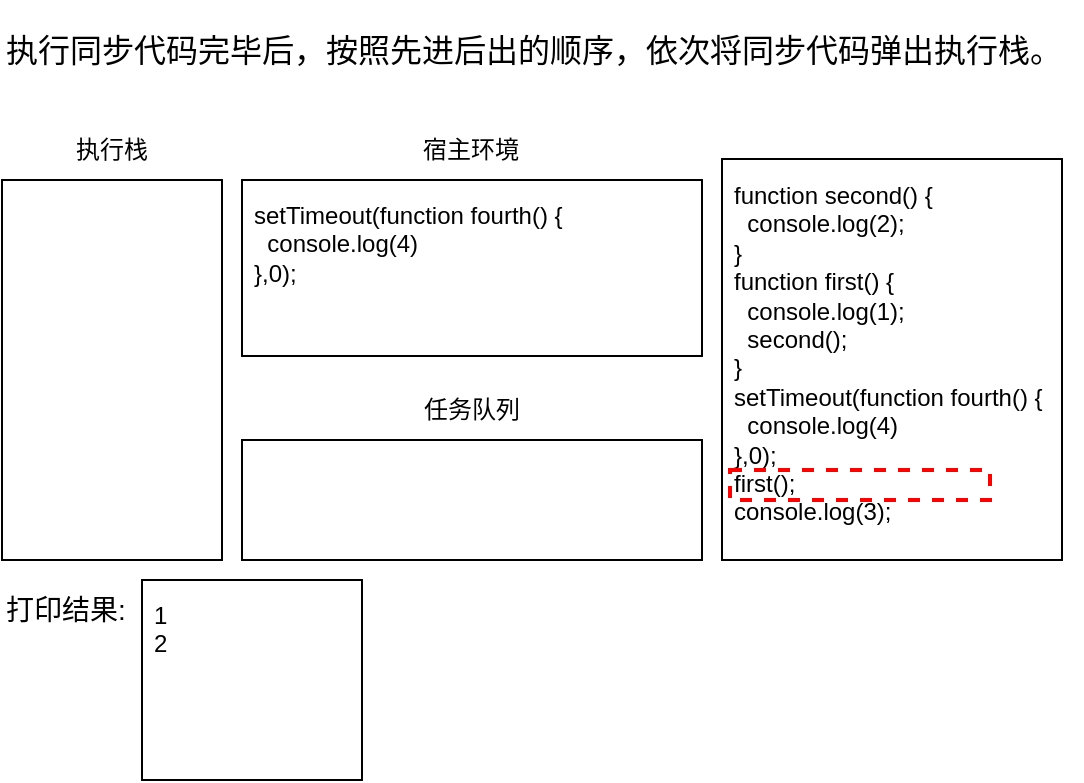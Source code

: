 <mxfile version="21.6.1" type="device" pages="2">
  <diagram name="事件循环" id="zlUdtdT9eII4_o3EeiM1">
    <mxGraphModel dx="954" dy="674" grid="1" gridSize="10" guides="1" tooltips="1" connect="1" arrows="1" fold="1" page="1" pageScale="1" pageWidth="827" pageHeight="1169" math="0" shadow="0">
      <root>
        <mxCell id="0" />
        <mxCell id="1" parent="0" />
        <mxCell id="U76VBTNHR9buu1vw7rCR-1" value="&lt;div&gt;function second() {&lt;/div&gt;&lt;div&gt;&amp;nbsp; console.log(2);&lt;/div&gt;&lt;div&gt;}&lt;/div&gt;&lt;div&gt;function first() {&lt;/div&gt;&lt;div&gt;&amp;nbsp; console.log(1);&lt;/div&gt;&lt;div&gt;&amp;nbsp; second();&lt;/div&gt;&lt;div&gt;}&lt;/div&gt;&lt;div&gt;setTimeout(function fourth() {&lt;/div&gt;&lt;div&gt;&amp;nbsp; console.log(4)&lt;/div&gt;&lt;div&gt;},0);&lt;/div&gt;&lt;div&gt;first();&lt;/div&gt;&lt;div&gt;console.log(3);&lt;/div&gt;" style="rounded=0;whiteSpace=wrap;html=1;align=left;verticalAlign=top;spacing=6;horizontal=1;labelBackgroundColor=none;labelBorderColor=none;" parent="1" vertex="1">
          <mxGeometry x="490" y="219.5" width="170" height="200.5" as="geometry" />
        </mxCell>
        <mxCell id="4Lukv0WDFPyKIsfIGV4d-11" value="" style="group" parent="1" vertex="1" connectable="0">
          <mxGeometry x="250" y="200" width="230" height="118" as="geometry" />
        </mxCell>
        <mxCell id="4Lukv0WDFPyKIsfIGV4d-1" value="&lt;div style=&quot;border-color: var(--border-color);&quot;&gt;setTimeout(function fourth() {&lt;/div&gt;&lt;div style=&quot;border-color: var(--border-color);&quot;&gt;&amp;nbsp; console.log(4)&lt;/div&gt;&lt;div style=&quot;border-color: var(--border-color);&quot;&gt;},0);&lt;/div&gt;" style="rounded=0;whiteSpace=wrap;html=1;container=0;align=left;verticalAlign=top;spacing=6;" parent="4Lukv0WDFPyKIsfIGV4d-11" vertex="1">
          <mxGeometry y="30" width="230" height="88" as="geometry" />
        </mxCell>
        <mxCell id="4Lukv0WDFPyKIsfIGV4d-9" value="宿主环境" style="text;html=1;strokeColor=none;fillColor=none;align=center;verticalAlign=middle;whiteSpace=wrap;rounded=0;" parent="4Lukv0WDFPyKIsfIGV4d-11" vertex="1">
          <mxGeometry x="74.412" width="81.176" height="30" as="geometry" />
        </mxCell>
        <mxCell id="4Lukv0WDFPyKIsfIGV4d-12" value="" style="group;spacing=4;spacingLeft=10;align=right;" parent="1" vertex="1" connectable="0">
          <mxGeometry x="130" y="200" width="110" height="220" as="geometry" />
        </mxCell>
        <mxCell id="U76VBTNHR9buu1vw7rCR-2" value="" style="rounded=0;whiteSpace=wrap;html=1;container=0;align=left;verticalAlign=top;spacing=6;" parent="4Lukv0WDFPyKIsfIGV4d-12" vertex="1">
          <mxGeometry y="30" width="110" height="190" as="geometry" />
        </mxCell>
        <mxCell id="U76VBTNHR9buu1vw7rCR-3" value="执行栈" style="text;html=1;strokeColor=none;fillColor=none;align=center;verticalAlign=middle;whiteSpace=wrap;rounded=0;container=0;" parent="4Lukv0WDFPyKIsfIGV4d-12" vertex="1">
          <mxGeometry x="25" width="60" height="30" as="geometry" />
        </mxCell>
        <mxCell id="4Lukv0WDFPyKIsfIGV4d-13" value="" style="group" parent="1" vertex="1" connectable="0">
          <mxGeometry x="250" y="330" width="230" height="90" as="geometry" />
        </mxCell>
        <mxCell id="4Lukv0WDFPyKIsfIGV4d-3" value="" style="rounded=0;whiteSpace=wrap;html=1;container=0;align=left;verticalAlign=top;spacing=6;" parent="4Lukv0WDFPyKIsfIGV4d-13" vertex="1">
          <mxGeometry y="30" width="230.0" height="60" as="geometry" />
        </mxCell>
        <mxCell id="4Lukv0WDFPyKIsfIGV4d-4" value="任务队列" style="text;html=1;strokeColor=none;fillColor=none;align=center;verticalAlign=middle;whiteSpace=wrap;rounded=0;container=0;" parent="4Lukv0WDFPyKIsfIGV4d-13" vertex="1">
          <mxGeometry x="80.117" width="69.754" height="30" as="geometry" />
        </mxCell>
        <mxCell id="4Lukv0WDFPyKIsfIGV4d-14" value="打印结果:" style="text;html=1;strokeColor=none;fillColor=none;align=left;verticalAlign=middle;whiteSpace=wrap;rounded=0;fontSize=14;" parent="1" vertex="1">
          <mxGeometry x="130" y="430" width="70" height="30" as="geometry" />
        </mxCell>
        <mxCell id="4Lukv0WDFPyKIsfIGV4d-15" value="执行同步代码完毕后，按照先进后出的顺序，依次将同步代码弹出执行栈。" style="text;html=1;strokeColor=none;fillColor=none;align=left;verticalAlign=middle;whiteSpace=wrap;rounded=0;fontSize=16;" parent="1" vertex="1">
          <mxGeometry x="130" y="140" width="540" height="50" as="geometry" />
        </mxCell>
        <mxCell id="4Lukv0WDFPyKIsfIGV4d-22" value="1&lt;br&gt;2&lt;br&gt;" style="rounded=0;whiteSpace=wrap;html=1;align=left;verticalAlign=top;spacing=6;" parent="1" vertex="1">
          <mxGeometry x="200" y="430" width="110" height="100" as="geometry" />
        </mxCell>
        <mxCell id="4Lukv0WDFPyKIsfIGV4d-25" value="" style="rounded=0;whiteSpace=wrap;html=1;strokeColor=#FF0000;dashed=1;strokeWidth=2;fillColor=none;" parent="1" vertex="1">
          <mxGeometry x="494" y="375" width="130" height="15" as="geometry" />
        </mxCell>
      </root>
    </mxGraphModel>
  </diagram>
  <diagram id="ub-G2DfWFDOeiFnIKyKp" name="微任务宏任务">
    <mxGraphModel dx="954" dy="674" grid="1" gridSize="10" guides="1" tooltips="1" connect="1" arrows="1" fold="1" page="1" pageScale="1" pageWidth="827" pageHeight="1169" math="0" shadow="0">
      <root>
        <mxCell id="0" />
        <mxCell id="1" parent="0" />
        <mxCell id="sIb3O-9WHTRWfLGMxjg0-1" value="&lt;div style=&quot;border-color: var(--border-color);&quot;&gt;function first() {&lt;/div&gt;&lt;div style=&quot;border-color: var(--border-color);&quot;&gt;&amp;nbsp; &lt;span style=&quot;&quot;&gt;&lt;span style=&quot;&quot;&gt;&amp;nbsp;&amp;nbsp;&amp;nbsp;&amp;nbsp;&lt;/span&gt;&lt;/span&gt;console.log(1);&lt;/div&gt;&lt;div style=&quot;border-color: var(--border-color);&quot;&gt;&lt;span style=&quot;background-color: initial;&quot;&gt;}&lt;/span&gt;&lt;/div&gt;setTimeout(function second() {&lt;br&gt;&lt;span style=&quot;&quot;&gt;&lt;span style=&quot;&quot;&gt;&amp;nbsp;&amp;nbsp;&amp;nbsp;&amp;nbsp;&lt;span style=&quot;&quot;&gt;&lt;span style=&quot;&quot;&gt;&amp;nbsp;&amp;nbsp;&amp;nbsp;&amp;nbsp;&lt;/span&gt;&lt;/span&gt;&lt;/span&gt;&lt;/span&gt;console.log(2);&lt;br&gt;},0);&lt;br&gt;function third() {&lt;br&gt;&lt;span style=&quot;&quot;&gt;&lt;span style=&quot;&quot;&gt;&amp;nbsp;&amp;nbsp;&amp;nbsp;&amp;nbsp;&lt;/span&gt;&lt;/span&gt;console.log(3);&lt;br&gt;}&lt;br&gt;const p = new Promise(function fourth(resolve) {&lt;br&gt;&lt;span style=&quot;&quot;&gt;&lt;span style=&quot;white-space: pre;&quot;&gt;&amp;nbsp;&amp;nbsp;&amp;nbsp;&amp;nbsp;&lt;/span&gt;&lt;/span&gt;third(3);&lt;br&gt;&lt;span style=&quot;&quot;&gt;&lt;span style=&quot;&quot;&gt;&amp;nbsp;&amp;nbsp;&amp;nbsp;&amp;nbsp;&lt;/span&gt;&lt;/span&gt;resolve(5);&lt;br&gt;&lt;span style=&quot;&quot;&gt;&lt;span style=&quot;&quot;&gt;&amp;nbsp;&amp;nbsp;&amp;nbsp;&amp;nbsp;&lt;/span&gt;&lt;/span&gt;console.log(4);&lt;br&gt;});&lt;br&gt;p.then(function fifth(data) {&lt;br&gt;&lt;span style=&quot;&quot;&gt;&lt;span style=&quot;&quot;&gt;&amp;nbsp;&amp;nbsp;&amp;nbsp;&amp;nbsp;&lt;/span&gt;&lt;/span&gt;console.log(data);&lt;br&gt;});&lt;br&gt;first();" style="rounded=0;whiteSpace=wrap;html=1;align=left;verticalAlign=top;spacing=6;horizontal=1;labelBackgroundColor=none;labelBorderColor=none;" parent="1" vertex="1">
          <mxGeometry x="490" y="219.5" width="210" height="300.5" as="geometry" />
        </mxCell>
        <mxCell id="9Zfe96hyd8X6TDcERBHZ-1" value="" style="group;spacing=4;spacingLeft=10;align=right;" parent="1" vertex="1" connectable="0">
          <mxGeometry x="130" y="200" width="110" height="220" as="geometry" />
        </mxCell>
        <mxCell id="9Zfe96hyd8X6TDcERBHZ-2" value="second" style="rounded=0;whiteSpace=wrap;html=1;container=0;align=left;verticalAlign=top;spacing=6;" parent="9Zfe96hyd8X6TDcERBHZ-1" vertex="1">
          <mxGeometry y="30" width="110" height="190" as="geometry" />
        </mxCell>
        <mxCell id="9Zfe96hyd8X6TDcERBHZ-3" value="执行栈" style="text;html=1;strokeColor=none;fillColor=none;align=center;verticalAlign=middle;whiteSpace=wrap;rounded=0;container=0;" parent="9Zfe96hyd8X6TDcERBHZ-1" vertex="1">
          <mxGeometry x="25" width="60" height="30" as="geometry" />
        </mxCell>
        <mxCell id="ECFHezq3QLYix5tQms4J-1" value="" style="group" parent="1" vertex="1" connectable="0">
          <mxGeometry x="250" y="200" width="230" height="118" as="geometry" />
        </mxCell>
        <mxCell id="ECFHezq3QLYix5tQms4J-2" value="&lt;div style=&quot;border-color: var(--border-color);&quot;&gt;&lt;div style=&quot;border-color: var(--border-color);&quot;&gt;&lt;br&gt;&lt;/div&gt;&lt;/div&gt;" style="rounded=0;whiteSpace=wrap;html=1;container=0;align=left;verticalAlign=top;spacing=6;" parent="ECFHezq3QLYix5tQms4J-1" vertex="1">
          <mxGeometry y="30" width="230" height="88" as="geometry" />
        </mxCell>
        <mxCell id="ECFHezq3QLYix5tQms4J-3" value="宿主环境" style="text;html=1;strokeColor=none;fillColor=none;align=center;verticalAlign=middle;whiteSpace=wrap;rounded=0;" parent="ECFHezq3QLYix5tQms4J-1" vertex="1">
          <mxGeometry x="74.412" width="81.176" height="30" as="geometry" />
        </mxCell>
        <mxCell id="ldCAYq0EMdEMqqbYDRma-1" value="" style="group" parent="1" vertex="1" connectable="0">
          <mxGeometry x="250" y="330" width="110" height="90" as="geometry" />
        </mxCell>
        <mxCell id="ldCAYq0EMdEMqqbYDRma-2" value="" style="rounded=0;whiteSpace=wrap;html=1;container=0;align=left;verticalAlign=top;spacing=6;" parent="ldCAYq0EMdEMqqbYDRma-1" vertex="1">
          <mxGeometry y="30" width="110.0" height="60" as="geometry" />
        </mxCell>
        <mxCell id="ldCAYq0EMdEMqqbYDRma-3" value="微任务队列" style="text;html=1;strokeColor=none;fillColor=none;align=center;verticalAlign=middle;whiteSpace=wrap;rounded=0;container=0;" parent="ldCAYq0EMdEMqqbYDRma-1" vertex="1">
          <mxGeometry x="24.16" width="61.68" height="30" as="geometry" />
        </mxCell>
        <mxCell id="ha6JDbjSW2bwGYByRtQF-1" value="" style="group" vertex="1" connectable="0" parent="1">
          <mxGeometry x="370" y="330" width="110" height="90" as="geometry" />
        </mxCell>
        <mxCell id="ha6JDbjSW2bwGYByRtQF-2" value="" style="rounded=0;whiteSpace=wrap;html=1;container=0;align=left;verticalAlign=top;spacing=6;" vertex="1" parent="ha6JDbjSW2bwGYByRtQF-1">
          <mxGeometry y="30" width="110.0" height="60" as="geometry" />
        </mxCell>
        <mxCell id="ha6JDbjSW2bwGYByRtQF-3" value="宏任务队列" style="text;html=1;strokeColor=none;fillColor=none;align=center;verticalAlign=middle;whiteSpace=wrap;rounded=0;container=0;" vertex="1" parent="ha6JDbjSW2bwGYByRtQF-1">
          <mxGeometry x="24.16" width="61.68" height="30" as="geometry" />
        </mxCell>
        <mxCell id="nPl2ovzeYjbsqY_FvNup-1" value="打印结果:" style="text;html=1;strokeColor=none;fillColor=none;align=left;verticalAlign=middle;whiteSpace=wrap;rounded=0;fontSize=14;" vertex="1" parent="1">
          <mxGeometry x="130" y="430" width="70" height="30" as="geometry" />
        </mxCell>
        <mxCell id="nPl2ovzeYjbsqY_FvNup-2" value="3&lt;br&gt;4&lt;br&gt;1&lt;br&gt;5&lt;br&gt;2" style="rounded=0;whiteSpace=wrap;html=1;align=left;verticalAlign=top;spacing=6;" vertex="1" parent="1">
          <mxGeometry x="200" y="430" width="110" height="100" as="geometry" />
        </mxCell>
        <mxCell id="eG_yrhMMbtdPIKNlTe6n-1" value="微任务队列的微任务都执行完后，到宏任务队列中找宏任务，放到执行栈中执行。直至宏任务队列中没有宏任务。" style="text;html=1;strokeColor=none;fillColor=none;align=left;verticalAlign=middle;whiteSpace=wrap;rounded=0;fontSize=16;" vertex="1" parent="1">
          <mxGeometry x="130" y="140" width="540" height="50" as="geometry" />
        </mxCell>
      </root>
    </mxGraphModel>
  </diagram>
</mxfile>

